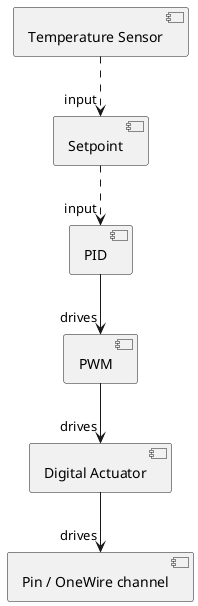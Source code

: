@startuml Basic control chain
component Sensor as "Temperature Sensor"
component Setpoint
component PID
component PWM
component Digital as "Digital Actuator"
component Pin as "Pin / OneWire channel"

Sensor .down.> "input" Setpoint
Setpoint .down.> "input" PID
PID -down-> "drives" PWM
PWM -down-> "drives" Digital
Digital -down-> "drives" Pin


@enduml